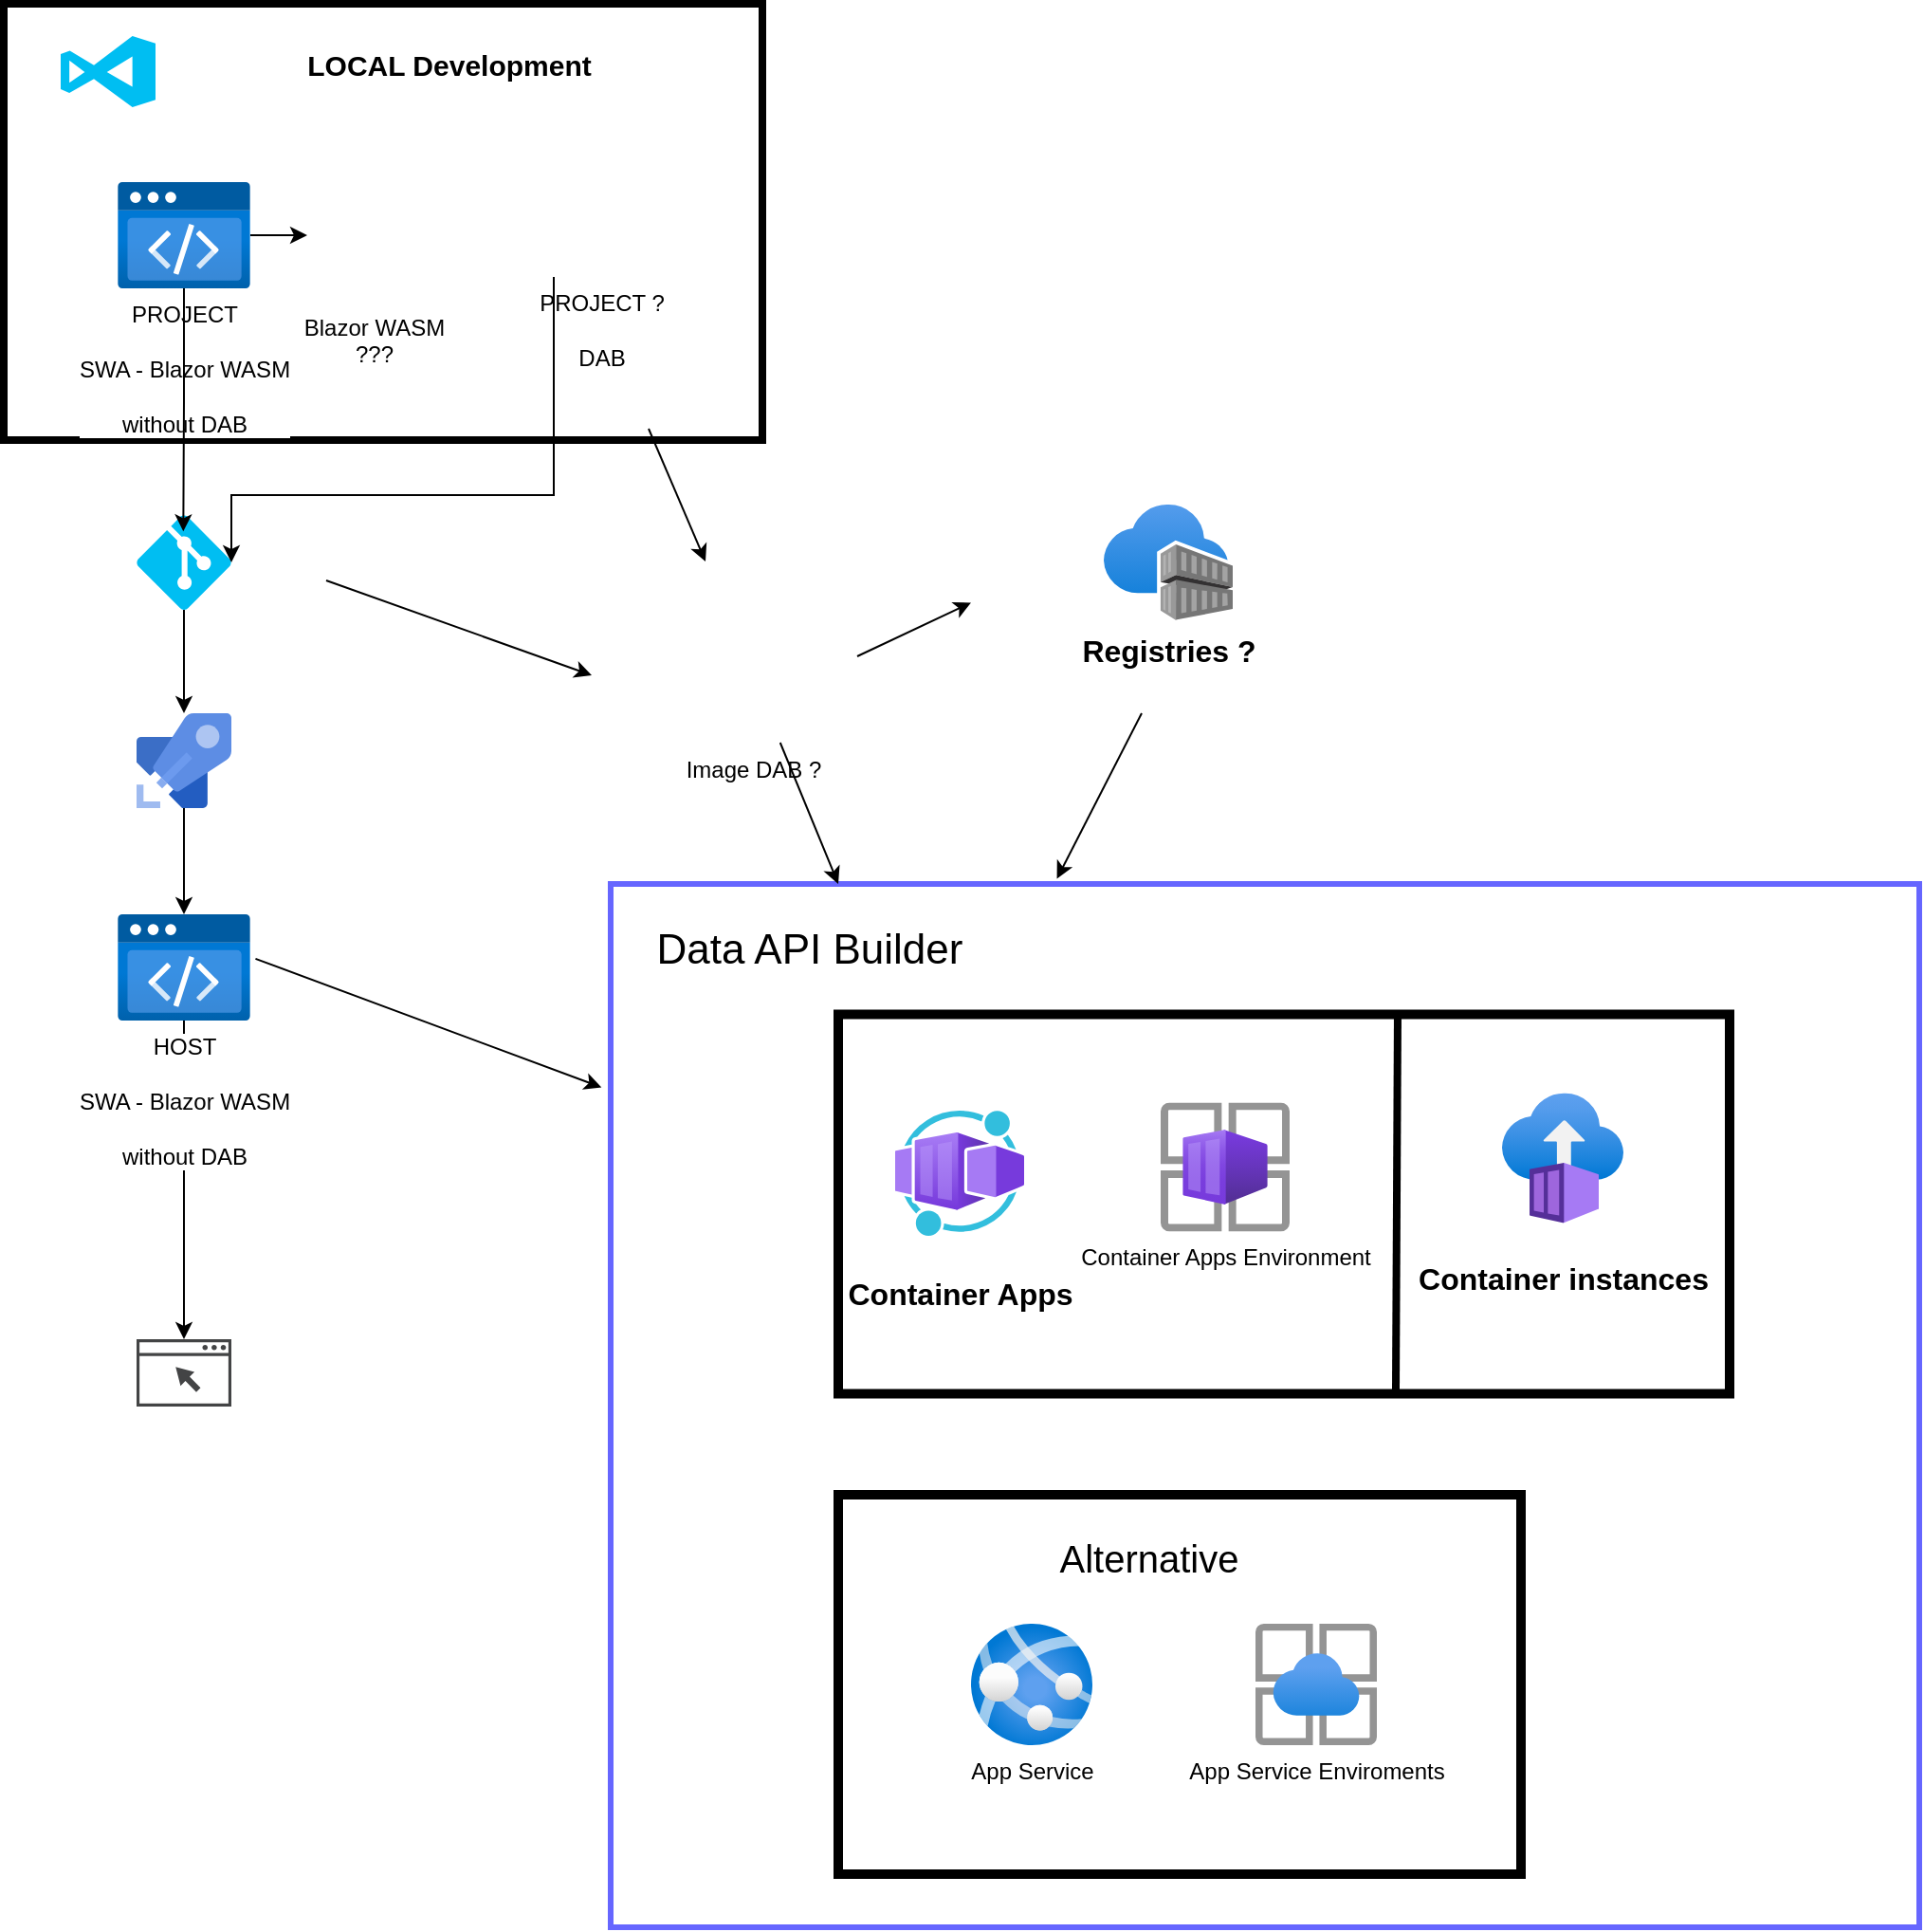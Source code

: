 <mxfile version="24.2.2" type="device">
  <diagram name="Page-1" id="JW4wQgGCv-FUl63rrOrH">
    <mxGraphModel dx="2440" dy="2401" grid="1" gridSize="10" guides="1" tooltips="1" connect="1" arrows="1" fold="1" page="1" pageScale="1" pageWidth="850" pageHeight="1100" math="0" shadow="0">
      <root>
        <mxCell id="0" />
        <mxCell id="1" parent="0" />
        <mxCell id="9-cLViB4ytlYWDHi6pjN-7" value="" style="rounded=0;whiteSpace=wrap;html=1;fillColor=none;strokeWidth=3;strokeColor=#6666FF;" vertex="1" parent="1">
          <mxGeometry x="560" y="420" width="690" height="550" as="geometry" />
        </mxCell>
        <mxCell id="f9g9lOPVKrhHtXXRZV_R-45" value="" style="rounded=0;whiteSpace=wrap;html=1;fillColor=none;strokeWidth=4;" parent="1" vertex="1">
          <mxGeometry x="240" y="-44" width="400" height="230" as="geometry" />
        </mxCell>
        <mxCell id="9-cLViB4ytlYWDHi6pjN-5" value="" style="group" vertex="1" connectable="0" parent="1">
          <mxGeometry x="680" y="486.75" width="470" height="202" as="geometry" />
        </mxCell>
        <mxCell id="f9g9lOPVKrhHtXXRZV_R-48" value="" style="rounded=0;whiteSpace=wrap;html=1;fillColor=none;strokeWidth=5;" parent="9-cLViB4ytlYWDHi6pjN-5" vertex="1">
          <mxGeometry y="2" width="470" height="200" as="geometry" />
        </mxCell>
        <mxCell id="9-cLViB4ytlYWDHi6pjN-3" value="" style="endArrow=none;html=1;rounded=0;strokeWidth=4;" edge="1" parent="9-cLViB4ytlYWDHi6pjN-5">
          <mxGeometry width="50" height="50" relative="1" as="geometry">
            <mxPoint x="294" y="200" as="sourcePoint" />
            <mxPoint x="295" as="targetPoint" />
          </mxGeometry>
        </mxCell>
        <mxCell id="9-cLViB4ytlYWDHi6pjN-1" value="Container Apps Environment" style="image;aspect=fixed;html=1;points=[];align=center;fontSize=12;image=img/lib/azure2/other/Container_App_Environments.svg;" vertex="1" parent="9-cLViB4ytlYWDHi6pjN-5">
          <mxGeometry x="170" y="48.5" width="68" height="68" as="geometry" />
        </mxCell>
        <mxCell id="f9g9lOPVKrhHtXXRZV_R-49" value="" style="rounded=0;whiteSpace=wrap;html=1;fillColor=none;strokeWidth=5;" parent="1" vertex="1">
          <mxGeometry x="680" y="742" width="360" height="200" as="geometry" />
        </mxCell>
        <mxCell id="BXBd8-tKlisG6qyAHsOw-1" value="&lt;h2 style=&quot;font-size: 16px;&quot; aria-describedby=&quot;ed95f2c1-e426-4e89-ba84-7d8fbebeb031&quot; id=&quot;ed95f2c1-e426-4e89-ba84-7d8fbebeb032&quot; class=&quot;fxs-blade-title-titleText msportalfx-tooltip-overflow&quot;&gt;Container instances&lt;/h2&gt;" style="image;aspect=fixed;html=1;points=[];align=center;fontSize=12;image=img/lib/azure2/containers/Container_Instances.svg;" parent="1" vertex="1">
          <mxGeometry x="1030" y="530" width="64" height="69" as="geometry" />
        </mxCell>
        <mxCell id="BXBd8-tKlisG6qyAHsOw-2" value="&lt;font style=&quot;font-size: 16px;&quot;&gt;&lt;b&gt;Registries ?&lt;/b&gt;&lt;/font&gt;" style="image;aspect=fixed;html=1;points=[];align=center;fontSize=12;image=img/lib/azure2/containers/Container_Registries.svg;" parent="1" vertex="1">
          <mxGeometry x="820" y="220" width="68" height="61" as="geometry" />
        </mxCell>
        <mxCell id="BXBd8-tKlisG6qyAHsOw-8" value="&lt;h2 style=&quot;font-size: 17px;&quot; aria-describedby=&quot;5fe773d4-45f9-46e4-b1f6-c0abf1fcc032&quot; id=&quot;5fe773d4-45f9-46e4-b1f6-c0abf1fcc033&quot; class=&quot;fxs-blade-title-titleText msportalfx-tooltip-overflow&quot;&gt;&lt;font style=&quot;font-size: 16px;&quot;&gt;Container Apps&lt;/font&gt;&lt;/h2&gt;" style="image;aspect=fixed;html=1;points=[];align=center;fontSize=12;image=img/lib/azure2/other/Worker_Container_App.svg;" parent="1" vertex="1">
          <mxGeometry x="710" y="539.5" width="68" height="66" as="geometry" />
        </mxCell>
        <mxCell id="f9g9lOPVKrhHtXXRZV_R-37" style="edgeStyle=orthogonalEdgeStyle;rounded=0;orthogonalLoop=1;jettySize=auto;html=1;" parent="1" source="BXBd8-tKlisG6qyAHsOw-9" target="f9g9lOPVKrhHtXXRZV_R-36" edge="1">
          <mxGeometry relative="1" as="geometry">
            <Array as="points">
              <mxPoint x="410" y="78" />
              <mxPoint x="410" y="71" />
            </Array>
          </mxGeometry>
        </mxCell>
        <mxCell id="BXBd8-tKlisG6qyAHsOw-9" value="PROJECT&lt;br&gt;&lt;br&gt;SWA - Blazor WASM&lt;br&gt;&lt;br&gt;without DAB" style="image;aspect=fixed;html=1;points=[];align=center;fontSize=12;image=img/lib/azure2/preview/Static_Apps.svg;" parent="1" vertex="1">
          <mxGeometry x="300" y="50" width="70" height="56.0" as="geometry" />
        </mxCell>
        <mxCell id="f9g9lOPVKrhHtXXRZV_R-3" value="PROJECT ?&lt;div&gt;&lt;br&gt;DAB&lt;/div&gt;" style="shape=image;html=1;verticalAlign=top;verticalLabelPosition=bottom;labelBackgroundColor=#ffffff;imageAspect=0;aspect=fixed;image=https://cdn1.iconfinder.com/data/icons/unicons-line-vol-3/24/docker-128.png" parent="1" vertex="1">
          <mxGeometry x="520" y="30" width="70" height="70" as="geometry" />
        </mxCell>
        <mxCell id="f9g9lOPVKrhHtXXRZV_R-19" value="" style="verticalLabelPosition=bottom;html=1;verticalAlign=top;align=center;strokeColor=none;fillColor=#00BEF2;shape=mxgraph.azure.visual_studio_online;" parent="1" vertex="1">
          <mxGeometry x="270" y="-27" width="50" height="37.5" as="geometry" />
        </mxCell>
        <mxCell id="f9g9lOPVKrhHtXXRZV_R-34" style="edgeStyle=orthogonalEdgeStyle;rounded=0;orthogonalLoop=1;jettySize=auto;html=1;" parent="1" source="f9g9lOPVKrhHtXXRZV_R-25" target="f9g9lOPVKrhHtXXRZV_R-33" edge="1">
          <mxGeometry relative="1" as="geometry" />
        </mxCell>
        <mxCell id="f9g9lOPVKrhHtXXRZV_R-25" value="HOST&lt;br&gt;&lt;br&gt;SWA - Blazor WASM&lt;br&gt;&lt;br&gt;without DAB" style="image;aspect=fixed;html=1;points=[];align=center;fontSize=12;image=img/lib/azure2/preview/Static_Apps.svg;" parent="1" vertex="1">
          <mxGeometry x="300" y="436" width="70" height="56.0" as="geometry" />
        </mxCell>
        <mxCell id="f9g9lOPVKrhHtXXRZV_R-26" value="Image DAB ?&lt;div&gt;&lt;div&gt;&lt;br&gt;&lt;/div&gt;&lt;/div&gt;" style="shape=image;html=1;verticalAlign=top;verticalLabelPosition=bottom;labelBackgroundColor=#ffffff;imageAspect=0;aspect=fixed;image=https://cdn1.iconfinder.com/data/icons/unicons-line-vol-3/24/docker-128.png" parent="1" vertex="1">
          <mxGeometry x="600" y="275.5" width="70" height="70" as="geometry" />
        </mxCell>
        <mxCell id="f9g9lOPVKrhHtXXRZV_R-28" value="" style="edgeStyle=orthogonalEdgeStyle;rounded=0;orthogonalLoop=1;jettySize=auto;html=1;" parent="1" source="f9g9lOPVKrhHtXXRZV_R-29" target="f9g9lOPVKrhHtXXRZV_R-30" edge="1">
          <mxGeometry relative="1" as="geometry" />
        </mxCell>
        <mxCell id="f9g9lOPVKrhHtXXRZV_R-29" value="" style="verticalLabelPosition=bottom;html=1;verticalAlign=top;align=center;strokeColor=none;fillColor=#00BEF2;shape=mxgraph.azure.git_repository;" parent="1" vertex="1">
          <mxGeometry x="310" y="225.5" width="50" height="50" as="geometry" />
        </mxCell>
        <mxCell id="f9g9lOPVKrhHtXXRZV_R-32" style="edgeStyle=orthogonalEdgeStyle;rounded=0;orthogonalLoop=1;jettySize=auto;html=1;" parent="1" source="f9g9lOPVKrhHtXXRZV_R-30" target="f9g9lOPVKrhHtXXRZV_R-25" edge="1">
          <mxGeometry relative="1" as="geometry" />
        </mxCell>
        <mxCell id="f9g9lOPVKrhHtXXRZV_R-30" value="" style="image;sketch=0;aspect=fixed;html=1;points=[];align=center;fontSize=12;image=img/lib/mscae/Azure_Pipelines.svg;" parent="1" vertex="1">
          <mxGeometry x="310" y="330" width="50" height="50" as="geometry" />
        </mxCell>
        <mxCell id="f9g9lOPVKrhHtXXRZV_R-31" style="edgeStyle=orthogonalEdgeStyle;rounded=0;orthogonalLoop=1;jettySize=auto;html=1;entryX=0.493;entryY=0.173;entryDx=0;entryDy=0;entryPerimeter=0;" parent="1" source="BXBd8-tKlisG6qyAHsOw-9" target="f9g9lOPVKrhHtXXRZV_R-29" edge="1">
          <mxGeometry relative="1" as="geometry" />
        </mxCell>
        <mxCell id="f9g9lOPVKrhHtXXRZV_R-33" value="" style="sketch=0;pointerEvents=1;shadow=0;dashed=0;html=1;strokeColor=none;fillColor=#434445;aspect=fixed;labelPosition=center;verticalLabelPosition=bottom;verticalAlign=top;align=center;outlineConnect=0;shape=mxgraph.vvd.web_browser;" parent="1" vertex="1">
          <mxGeometry x="310" y="660" width="50" height="35.5" as="geometry" />
        </mxCell>
        <mxCell id="f9g9lOPVKrhHtXXRZV_R-35" style="edgeStyle=orthogonalEdgeStyle;rounded=0;orthogonalLoop=1;jettySize=auto;html=1;entryX=1;entryY=0.5;entryDx=0;entryDy=0;entryPerimeter=0;" parent="1" source="f9g9lOPVKrhHtXXRZV_R-3" target="f9g9lOPVKrhHtXXRZV_R-29" edge="1">
          <mxGeometry relative="1" as="geometry">
            <Array as="points">
              <mxPoint x="530" y="215" />
            </Array>
          </mxGeometry>
        </mxCell>
        <mxCell id="f9g9lOPVKrhHtXXRZV_R-36" value="Blazor WASM&lt;div&gt;???&lt;/div&gt;" style="shape=image;html=1;verticalAlign=top;verticalLabelPosition=bottom;labelBackgroundColor=#ffffff;imageAspect=0;aspect=fixed;image=https://cdn1.iconfinder.com/data/icons/unicons-line-vol-3/24/docker-128.png" parent="1" vertex="1">
          <mxGeometry x="400" y="43" width="70" height="70" as="geometry" />
        </mxCell>
        <mxCell id="f9g9lOPVKrhHtXXRZV_R-38" value="" style="endArrow=classic;html=1;rounded=0;" parent="1" edge="1">
          <mxGeometry width="50" height="50" relative="1" as="geometry">
            <mxPoint x="580" y="180" as="sourcePoint" />
            <mxPoint x="610" y="250" as="targetPoint" />
          </mxGeometry>
        </mxCell>
        <mxCell id="f9g9lOPVKrhHtXXRZV_R-39" value="" style="endArrow=classic;html=1;rounded=0;" parent="1" edge="1">
          <mxGeometry width="50" height="50" relative="1" as="geometry">
            <mxPoint x="410" y="260" as="sourcePoint" />
            <mxPoint x="550" y="310" as="targetPoint" />
          </mxGeometry>
        </mxCell>
        <mxCell id="f9g9lOPVKrhHtXXRZV_R-40" value="" style="endArrow=classic;html=1;rounded=0;" parent="1" edge="1">
          <mxGeometry width="50" height="50" relative="1" as="geometry">
            <mxPoint x="690" y="300" as="sourcePoint" />
            <mxPoint x="750" y="271.714" as="targetPoint" />
          </mxGeometry>
        </mxCell>
        <mxCell id="f9g9lOPVKrhHtXXRZV_R-41" value="" style="endArrow=classic;html=1;rounded=0;" parent="1" edge="1" source="f9g9lOPVKrhHtXXRZV_R-26">
          <mxGeometry width="50" height="50" relative="1" as="geometry">
            <mxPoint x="680" y="400" as="sourcePoint" />
            <mxPoint x="680" y="420" as="targetPoint" />
          </mxGeometry>
        </mxCell>
        <mxCell id="f9g9lOPVKrhHtXXRZV_R-42" value="" style="endArrow=classic;html=1;rounded=0;entryX=0.341;entryY=-0.005;entryDx=0;entryDy=0;entryPerimeter=0;" parent="1" edge="1" target="9-cLViB4ytlYWDHi6pjN-7">
          <mxGeometry width="50" height="50" relative="1" as="geometry">
            <mxPoint x="840" y="330" as="sourcePoint" />
            <mxPoint x="790" y="490" as="targetPoint" />
          </mxGeometry>
        </mxCell>
        <mxCell id="f9g9lOPVKrhHtXXRZV_R-46" value="App Service" style="image;aspect=fixed;html=1;points=[];align=center;fontSize=12;image=img/lib/azure2/app_services/App_Services.svg;" parent="1" vertex="1">
          <mxGeometry x="750" y="810" width="64" height="64" as="geometry" />
        </mxCell>
        <mxCell id="f9g9lOPVKrhHtXXRZV_R-47" value="App Service Enviroments" style="image;aspect=fixed;html=1;points=[];align=center;fontSize=12;image=img/lib/azure2/app_services/App_Service_Environments.svg;" parent="1" vertex="1">
          <mxGeometry x="900" y="810" width="64" height="64" as="geometry" />
        </mxCell>
        <mxCell id="f9g9lOPVKrhHtXXRZV_R-50" value="Alternative" style="text;html=1;align=center;verticalAlign=middle;whiteSpace=wrap;rounded=0;fontSize=20;" parent="1" vertex="1">
          <mxGeometry x="814" y="760" width="60" height="30" as="geometry" />
        </mxCell>
        <mxCell id="f9g9lOPVKrhHtXXRZV_R-51" value="LOCAL Development" style="text;html=1;align=center;verticalAlign=middle;whiteSpace=wrap;rounded=0;fontSize=15;fontStyle=1" parent="1" vertex="1">
          <mxGeometry x="340" y="-27" width="270" height="30" as="geometry" />
        </mxCell>
        <mxCell id="f9g9lOPVKrhHtXXRZV_R-52" value="" style="endArrow=classic;html=1;rounded=0;exitX=1.039;exitY=0.418;exitDx=0;exitDy=0;exitPerimeter=0;entryX=-0.007;entryY=0.195;entryDx=0;entryDy=0;entryPerimeter=0;" parent="1" source="f9g9lOPVKrhHtXXRZV_R-25" target="9-cLViB4ytlYWDHi6pjN-7" edge="1">
          <mxGeometry width="50" height="50" relative="1" as="geometry">
            <mxPoint x="590" y="540" as="sourcePoint" />
            <mxPoint x="640" y="490" as="targetPoint" />
          </mxGeometry>
        </mxCell>
        <mxCell id="f9g9lOPVKrhHtXXRZV_R-53" value="" style="shape=image;html=1;verticalAlign=top;verticalLabelPosition=bottom;labelBackgroundColor=#ffffff;imageAspect=0;aspect=fixed;image=https://cdn1.iconfinder.com/data/icons/nuvola2/48x48/actions/project_open.png" parent="1" vertex="1">
          <mxGeometry x="280" y="30" width="60" height="60" as="geometry" />
        </mxCell>
        <mxCell id="f9g9lOPVKrhHtXXRZV_R-54" value="" style="shape=image;html=1;verticalAlign=top;verticalLabelPosition=bottom;labelBackgroundColor=#ffffff;imageAspect=0;aspect=fixed;image=https://cdn1.iconfinder.com/data/icons/nuvola2/48x48/actions/project_open.png" parent="1" vertex="1">
          <mxGeometry x="500" y="17.5" width="60" height="60" as="geometry" />
        </mxCell>
        <mxCell id="9-cLViB4ytlYWDHi6pjN-6" value="&lt;font style=&quot;font-size: 22px;&quot;&gt;Data API Builder&lt;/font&gt;" style="text;html=1;align=center;verticalAlign=middle;whiteSpace=wrap;rounded=0;" vertex="1" parent="1">
          <mxGeometry x="460" y="440" width="410" height="30" as="geometry" />
        </mxCell>
      </root>
    </mxGraphModel>
  </diagram>
</mxfile>
